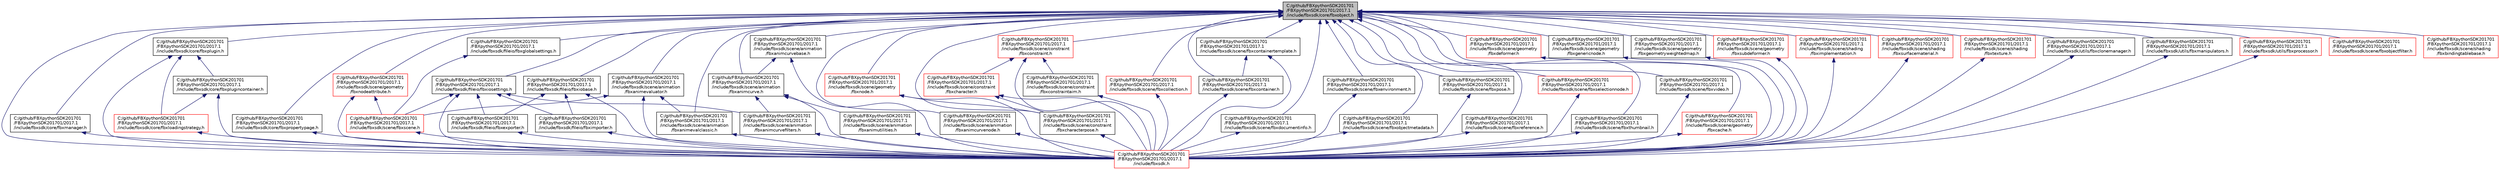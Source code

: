 digraph "C:/github/FBXpythonSDK201701/FBXpythonSDK201701/2017.1/include/fbxsdk/core/fbxobject.h"
{
  edge [fontname="Helvetica",fontsize="10",labelfontname="Helvetica",labelfontsize="10"];
  node [fontname="Helvetica",fontsize="10",shape=record];
  Node55 [label="C:/github/FBXpythonSDK201701\l/FBXpythonSDK201701/2017.1\l/include/fbxsdk/core/fbxobject.h",height=0.2,width=0.4,color="black", fillcolor="grey75", style="filled", fontcolor="black"];
  Node55 -> Node56 [dir="back",color="midnightblue",fontsize="10",style="solid"];
  Node56 [label="C:/github/FBXpythonSDK201701\l/FBXpythonSDK201701/2017.1\l/include/fbxsdk/core/fbxmanager.h",height=0.2,width=0.4,color="black", fillcolor="white", style="filled",URL="$fbxmanager_8h.html"];
  Node56 -> Node57 [dir="back",color="midnightblue",fontsize="10",style="solid"];
  Node57 [label="C:/github/FBXpythonSDK201701\l/FBXpythonSDK201701/2017.1\l/include/fbxsdk.h",height=0.2,width=0.4,color="red", fillcolor="white", style="filled",URL="$fbxsdk_8h.html"];
  Node55 -> Node71 [dir="back",color="midnightblue",fontsize="10",style="solid"];
  Node71 [label="C:/github/FBXpythonSDK201701\l/FBXpythonSDK201701/2017.1\l/include/fbxsdk/core/fbxplugin.h",height=0.2,width=0.4,color="black", fillcolor="white", style="filled",URL="$fbxplugin_8h.html"];
  Node71 -> Node72 [dir="back",color="midnightblue",fontsize="10",style="solid"];
  Node72 [label="C:/github/FBXpythonSDK201701\l/FBXpythonSDK201701/2017.1\l/include/fbxsdk/core/fbxloadingstrategy.h",height=0.2,width=0.4,color="red", fillcolor="white", style="filled",URL="$fbxloadingstrategy_8h.html"];
  Node72 -> Node57 [dir="back",color="midnightblue",fontsize="10",style="solid"];
  Node71 -> Node75 [dir="back",color="midnightblue",fontsize="10",style="solid"];
  Node75 [label="C:/github/FBXpythonSDK201701\l/FBXpythonSDK201701/2017.1\l/include/fbxsdk/core/fbxplugincontainer.h",height=0.2,width=0.4,color="black", fillcolor="white", style="filled",URL="$fbxplugincontainer_8h.html"];
  Node75 -> Node72 [dir="back",color="midnightblue",fontsize="10",style="solid"];
  Node75 -> Node57 [dir="back",color="midnightblue",fontsize="10",style="solid"];
  Node71 -> Node57 [dir="back",color="midnightblue",fontsize="10",style="solid"];
  Node55 -> Node76 [dir="back",color="midnightblue",fontsize="10",style="solid"];
  Node76 [label="C:/github/FBXpythonSDK201701\l/FBXpythonSDK201701/2017.1\l/include/fbxsdk/core/fbxpropertypage.h",height=0.2,width=0.4,color="black", fillcolor="white", style="filled",URL="$fbxpropertypage_8h.html"];
  Node76 -> Node57 [dir="back",color="midnightblue",fontsize="10",style="solid"];
  Node55 -> Node77 [dir="back",color="midnightblue",fontsize="10",style="solid"];
  Node77 [label="C:/github/FBXpythonSDK201701\l/FBXpythonSDK201701/2017.1\l/include/fbxsdk/fileio/fbxglobalsettings.h",height=0.2,width=0.4,color="black", fillcolor="white", style="filled",URL="$fbxglobalsettings_8h.html"];
  Node77 -> Node78 [dir="back",color="midnightblue",fontsize="10",style="solid"];
  Node78 [label="C:/github/FBXpythonSDK201701\l/FBXpythonSDK201701/2017.1\l/include/fbxsdk/scene/fbxscene.h",height=0.2,width=0.4,color="red", fillcolor="white", style="filled",URL="$fbxscene_8h.html"];
  Node78 -> Node57 [dir="back",color="midnightblue",fontsize="10",style="solid"];
  Node55 -> Node84 [dir="back",color="midnightblue",fontsize="10",style="solid"];
  Node84 [label="C:/github/FBXpythonSDK201701\l/FBXpythonSDK201701/2017.1\l/include/fbxsdk/fileio/fbxiobase.h",height=0.2,width=0.4,color="black", fillcolor="white", style="filled",URL="$fbxiobase_8h.html"];
  Node84 -> Node85 [dir="back",color="midnightblue",fontsize="10",style="solid"];
  Node85 [label="C:/github/FBXpythonSDK201701\l/FBXpythonSDK201701/2017.1\l/include/fbxsdk/fileio/fbxexporter.h",height=0.2,width=0.4,color="black", fillcolor="white", style="filled",URL="$fbxexporter_8h.html"];
  Node85 -> Node57 [dir="back",color="midnightblue",fontsize="10",style="solid"];
  Node84 -> Node86 [dir="back",color="midnightblue",fontsize="10",style="solid"];
  Node86 [label="C:/github/FBXpythonSDK201701\l/FBXpythonSDK201701/2017.1\l/include/fbxsdk/fileio/fbximporter.h",height=0.2,width=0.4,color="black", fillcolor="white", style="filled",URL="$fbximporter_8h.html"];
  Node86 -> Node57 [dir="back",color="midnightblue",fontsize="10",style="solid"];
  Node84 -> Node57 [dir="back",color="midnightblue",fontsize="10",style="solid"];
  Node55 -> Node87 [dir="back",color="midnightblue",fontsize="10",style="solid"];
  Node87 [label="C:/github/FBXpythonSDK201701\l/FBXpythonSDK201701/2017.1\l/include/fbxsdk/fileio/fbxiosettings.h",height=0.2,width=0.4,color="black", fillcolor="white", style="filled",URL="$fbxiosettings_8h.html"];
  Node87 -> Node85 [dir="back",color="midnightblue",fontsize="10",style="solid"];
  Node87 -> Node86 [dir="back",color="midnightblue",fontsize="10",style="solid"];
  Node87 -> Node88 [dir="back",color="midnightblue",fontsize="10",style="solid"];
  Node88 [label="C:/github/FBXpythonSDK201701\l/FBXpythonSDK201701/2017.1\l/include/fbxsdk/scene/animation\l/fbxanimcurvefilters.h",height=0.2,width=0.4,color="black", fillcolor="white", style="filled",URL="$fbxanimcurvefilters_8h.html"];
  Node88 -> Node57 [dir="back",color="midnightblue",fontsize="10",style="solid"];
  Node87 -> Node78 [dir="back",color="midnightblue",fontsize="10",style="solid"];
  Node87 -> Node57 [dir="back",color="midnightblue",fontsize="10",style="solid"];
  Node55 -> Node89 [dir="back",color="midnightblue",fontsize="10",style="solid"];
  Node89 [label="C:/github/FBXpythonSDK201701\l/FBXpythonSDK201701/2017.1\l/include/fbxsdk/scene/animation\l/fbxanimcurve.h",height=0.2,width=0.4,color="black", fillcolor="white", style="filled",URL="$fbxanimcurve_8h.html"];
  Node89 -> Node88 [dir="back",color="midnightblue",fontsize="10",style="solid"];
  Node89 -> Node90 [dir="back",color="midnightblue",fontsize="10",style="solid"];
  Node90 [label="C:/github/FBXpythonSDK201701\l/FBXpythonSDK201701/2017.1\l/include/fbxsdk/scene/animation\l/fbxanimutilities.h",height=0.2,width=0.4,color="black", fillcolor="white", style="filled",URL="$fbxanimutilities_8h.html"];
  Node90 -> Node57 [dir="back",color="midnightblue",fontsize="10",style="solid"];
  Node89 -> Node57 [dir="back",color="midnightblue",fontsize="10",style="solid"];
  Node55 -> Node91 [dir="back",color="midnightblue",fontsize="10",style="solid"];
  Node91 [label="C:/github/FBXpythonSDK201701\l/FBXpythonSDK201701/2017.1\l/include/fbxsdk/scene/animation\l/fbxanimcurvebase.h",height=0.2,width=0.4,color="black", fillcolor="white", style="filled",URL="$fbxanimcurvebase_8h.html"];
  Node91 -> Node89 [dir="back",color="midnightblue",fontsize="10",style="solid"];
  Node91 -> Node57 [dir="back",color="midnightblue",fontsize="10",style="solid"];
  Node55 -> Node92 [dir="back",color="midnightblue",fontsize="10",style="solid"];
  Node92 [label="C:/github/FBXpythonSDK201701\l/FBXpythonSDK201701/2017.1\l/include/fbxsdk/scene/animation\l/fbxanimcurvenode.h",height=0.2,width=0.4,color="black", fillcolor="white", style="filled",URL="$fbxanimcurvenode_8h.html"];
  Node92 -> Node57 [dir="back",color="midnightblue",fontsize="10",style="solid"];
  Node55 -> Node93 [dir="back",color="midnightblue",fontsize="10",style="solid"];
  Node93 [label="C:/github/FBXpythonSDK201701\l/FBXpythonSDK201701/2017.1\l/include/fbxsdk/scene/animation\l/fbxanimevalclassic.h",height=0.2,width=0.4,color="black", fillcolor="white", style="filled",URL="$fbxanimevalclassic_8h.html"];
  Node93 -> Node57 [dir="back",color="midnightblue",fontsize="10",style="solid"];
  Node55 -> Node94 [dir="back",color="midnightblue",fontsize="10",style="solid"];
  Node94 [label="C:/github/FBXpythonSDK201701\l/FBXpythonSDK201701/2017.1\l/include/fbxsdk/scene/animation\l/fbxanimevaluator.h",height=0.2,width=0.4,color="black", fillcolor="white", style="filled",URL="$fbxanimevaluator_8h.html"];
  Node94 -> Node93 [dir="back",color="midnightblue",fontsize="10",style="solid"];
  Node94 -> Node78 [dir="back",color="midnightblue",fontsize="10",style="solid"];
  Node94 -> Node57 [dir="back",color="midnightblue",fontsize="10",style="solid"];
  Node55 -> Node95 [dir="back",color="midnightblue",fontsize="10",style="solid"];
  Node95 [label="C:/github/FBXpythonSDK201701\l/FBXpythonSDK201701/2017.1\l/include/fbxsdk/scene/constraint\l/fbxcharacterpose.h",height=0.2,width=0.4,color="black", fillcolor="white", style="filled",URL="$fbxcharacterpose_8h.html"];
  Node95 -> Node57 [dir="back",color="midnightblue",fontsize="10",style="solid"];
  Node55 -> Node96 [dir="back",color="midnightblue",fontsize="10",style="solid"];
  Node96 [label="C:/github/FBXpythonSDK201701\l/FBXpythonSDK201701/2017.1\l/include/fbxsdk/scene/constraint\l/fbxconstraint.h",height=0.2,width=0.4,color="red", fillcolor="white", style="filled",URL="$fbxconstraint_8h.html"];
  Node96 -> Node97 [dir="back",color="midnightblue",fontsize="10",style="solid"];
  Node97 [label="C:/github/FBXpythonSDK201701\l/FBXpythonSDK201701/2017.1\l/include/fbxsdk/scene/constraint\l/fbxcharacter.h",height=0.2,width=0.4,color="red", fillcolor="white", style="filled",URL="$fbxcharacter_8h.html"];
  Node97 -> Node95 [dir="back",color="midnightblue",fontsize="10",style="solid"];
  Node97 -> Node57 [dir="back",color="midnightblue",fontsize="10",style="solid"];
  Node96 -> Node100 [dir="back",color="midnightblue",fontsize="10",style="solid"];
  Node100 [label="C:/github/FBXpythonSDK201701\l/FBXpythonSDK201701/2017.1\l/include/fbxsdk/scene/constraint\l/fbxconstraintaim.h",height=0.2,width=0.4,color="black", fillcolor="white", style="filled",URL="$fbxconstraintaim_8h.html"];
  Node100 -> Node57 [dir="back",color="midnightblue",fontsize="10",style="solid"];
  Node96 -> Node57 [dir="back",color="midnightblue",fontsize="10",style="solid"];
  Node55 -> Node107 [dir="back",color="midnightblue",fontsize="10",style="solid"];
  Node107 [label="C:/github/FBXpythonSDK201701\l/FBXpythonSDK201701/2017.1\l/include/fbxsdk/scene/fbxcollection.h",height=0.2,width=0.4,color="red", fillcolor="white", style="filled",URL="$fbxcollection_8h.html"];
  Node107 -> Node57 [dir="back",color="midnightblue",fontsize="10",style="solid"];
  Node55 -> Node115 [dir="back",color="midnightblue",fontsize="10",style="solid"];
  Node115 [label="C:/github/FBXpythonSDK201701\l/FBXpythonSDK201701/2017.1\l/include/fbxsdk/scene/fbxcontainer.h",height=0.2,width=0.4,color="black", fillcolor="white", style="filled",URL="$fbxcontainer_8h.html"];
  Node115 -> Node57 [dir="back",color="midnightblue",fontsize="10",style="solid"];
  Node55 -> Node116 [dir="back",color="midnightblue",fontsize="10",style="solid"];
  Node116 [label="C:/github/FBXpythonSDK201701\l/FBXpythonSDK201701/2017.1\l/include/fbxsdk/scene/fbxcontainertemplate.h",height=0.2,width=0.4,color="black", fillcolor="white", style="filled",URL="$fbxcontainertemplate_8h.html"];
  Node116 -> Node115 [dir="back",color="midnightblue",fontsize="10",style="solid"];
  Node116 -> Node57 [dir="back",color="midnightblue",fontsize="10",style="solid"];
  Node55 -> Node117 [dir="back",color="midnightblue",fontsize="10",style="solid"];
  Node117 [label="C:/github/FBXpythonSDK201701\l/FBXpythonSDK201701/2017.1\l/include/fbxsdk/scene/fbxdocumentinfo.h",height=0.2,width=0.4,color="black", fillcolor="white", style="filled",URL="$fbxdocumentinfo_8h.html"];
  Node117 -> Node57 [dir="back",color="midnightblue",fontsize="10",style="solid"];
  Node55 -> Node118 [dir="back",color="midnightblue",fontsize="10",style="solid"];
  Node118 [label="C:/github/FBXpythonSDK201701\l/FBXpythonSDK201701/2017.1\l/include/fbxsdk/scene/fbxenvironment.h",height=0.2,width=0.4,color="black", fillcolor="white", style="filled",URL="$fbxenvironment_8h.html"];
  Node118 -> Node57 [dir="back",color="midnightblue",fontsize="10",style="solid"];
  Node55 -> Node119 [dir="back",color="midnightblue",fontsize="10",style="solid"];
  Node119 [label="C:/github/FBXpythonSDK201701\l/FBXpythonSDK201701/2017.1\l/include/fbxsdk/scene/fbxobjectfilter.h",height=0.2,width=0.4,color="red", fillcolor="white", style="filled",URL="$fbxobjectfilter_8h.html"];
  Node55 -> Node121 [dir="back",color="midnightblue",fontsize="10",style="solid"];
  Node121 [label="C:/github/FBXpythonSDK201701\l/FBXpythonSDK201701/2017.1\l/include/fbxsdk/scene/fbxobjectmetadata.h",height=0.2,width=0.4,color="black", fillcolor="white", style="filled",URL="$fbxobjectmetadata_8h.html"];
  Node121 -> Node57 [dir="back",color="midnightblue",fontsize="10",style="solid"];
  Node55 -> Node122 [dir="back",color="midnightblue",fontsize="10",style="solid"];
  Node122 [label="C:/github/FBXpythonSDK201701\l/FBXpythonSDK201701/2017.1\l/include/fbxsdk/scene/fbxpose.h",height=0.2,width=0.4,color="black", fillcolor="white", style="filled",URL="$fbxpose_8h.html"];
  Node122 -> Node57 [dir="back",color="midnightblue",fontsize="10",style="solid"];
  Node55 -> Node123 [dir="back",color="midnightblue",fontsize="10",style="solid"];
  Node123 [label="C:/github/FBXpythonSDK201701\l/FBXpythonSDK201701/2017.1\l/include/fbxsdk/scene/fbxreference.h",height=0.2,width=0.4,color="black", fillcolor="white", style="filled",URL="$fbxreference_8h.html"];
  Node123 -> Node57 [dir="back",color="midnightblue",fontsize="10",style="solid"];
  Node55 -> Node124 [dir="back",color="midnightblue",fontsize="10",style="solid"];
  Node124 [label="C:/github/FBXpythonSDK201701\l/FBXpythonSDK201701/2017.1\l/include/fbxsdk/scene/fbxselectionnode.h",height=0.2,width=0.4,color="red", fillcolor="white", style="filled",URL="$fbxselectionnode_8h.html"];
  Node124 -> Node57 [dir="back",color="midnightblue",fontsize="10",style="solid"];
  Node55 -> Node125 [dir="back",color="midnightblue",fontsize="10",style="solid"];
  Node125 [label="C:/github/FBXpythonSDK201701\l/FBXpythonSDK201701/2017.1\l/include/fbxsdk/scene/fbxthumbnail.h",height=0.2,width=0.4,color="black", fillcolor="white", style="filled",URL="$fbxthumbnail_8h.html"];
  Node125 -> Node57 [dir="back",color="midnightblue",fontsize="10",style="solid"];
  Node55 -> Node126 [dir="back",color="midnightblue",fontsize="10",style="solid"];
  Node126 [label="C:/github/FBXpythonSDK201701\l/FBXpythonSDK201701/2017.1\l/include/fbxsdk/scene/fbxvideo.h",height=0.2,width=0.4,color="black", fillcolor="white", style="filled",URL="$fbxvideo_8h.html"];
  Node126 -> Node57 [dir="back",color="midnightblue",fontsize="10",style="solid"];
  Node55 -> Node127 [dir="back",color="midnightblue",fontsize="10",style="solid"];
  Node127 [label="C:/github/FBXpythonSDK201701\l/FBXpythonSDK201701/2017.1\l/include/fbxsdk/scene/geometry\l/fbxcache.h",height=0.2,width=0.4,color="red", fillcolor="white", style="filled",URL="$fbxcache_8h.html"];
  Node127 -> Node57 [dir="back",color="midnightblue",fontsize="10",style="solid"];
  Node55 -> Node130 [dir="back",color="midnightblue",fontsize="10",style="solid"];
  Node130 [label="C:/github/FBXpythonSDK201701\l/FBXpythonSDK201701/2017.1\l/include/fbxsdk/scene/geometry\l/fbxdeformer.h",height=0.2,width=0.4,color="red", fillcolor="white", style="filled",URL="$fbxdeformer_8h.html"];
  Node130 -> Node57 [dir="back",color="midnightblue",fontsize="10",style="solid"];
  Node55 -> Node143 [dir="back",color="midnightblue",fontsize="10",style="solid"];
  Node143 [label="C:/github/FBXpythonSDK201701\l/FBXpythonSDK201701/2017.1\l/include/fbxsdk/scene/geometry\l/fbxgenericnode.h",height=0.2,width=0.4,color="black", fillcolor="white", style="filled",URL="$fbxgenericnode_8h.html"];
  Node143 -> Node57 [dir="back",color="midnightblue",fontsize="10",style="solid"];
  Node55 -> Node144 [dir="back",color="midnightblue",fontsize="10",style="solid"];
  Node144 [label="C:/github/FBXpythonSDK201701\l/FBXpythonSDK201701/2017.1\l/include/fbxsdk/scene/geometry\l/fbxgeometryweightedmap.h",height=0.2,width=0.4,color="black", fillcolor="white", style="filled",URL="$fbxgeometryweightedmap_8h.html"];
  Node144 -> Node57 [dir="back",color="midnightblue",fontsize="10",style="solid"];
  Node55 -> Node145 [dir="back",color="midnightblue",fontsize="10",style="solid"];
  Node145 [label="C:/github/FBXpythonSDK201701\l/FBXpythonSDK201701/2017.1\l/include/fbxsdk/scene/geometry\l/fbxnode.h",height=0.2,width=0.4,color="red", fillcolor="white", style="filled",URL="$fbxnode_8h.html"];
  Node145 -> Node95 [dir="back",color="midnightblue",fontsize="10",style="solid"];
  Node145 -> Node57 [dir="back",color="midnightblue",fontsize="10",style="solid"];
  Node55 -> Node148 [dir="back",color="midnightblue",fontsize="10",style="solid"];
  Node148 [label="C:/github/FBXpythonSDK201701\l/FBXpythonSDK201701/2017.1\l/include/fbxsdk/scene/geometry\l/fbxnodeattribute.h",height=0.2,width=0.4,color="red", fillcolor="white", style="filled",URL="$fbxnodeattribute_8h.html"];
  Node148 -> Node78 [dir="back",color="midnightblue",fontsize="10",style="solid"];
  Node148 -> Node57 [dir="back",color="midnightblue",fontsize="10",style="solid"];
  Node55 -> Node162 [dir="back",color="midnightblue",fontsize="10",style="solid"];
  Node162 [label="C:/github/FBXpythonSDK201701\l/FBXpythonSDK201701/2017.1\l/include/fbxsdk/scene/geometry\l/fbxsubdeformer.h",height=0.2,width=0.4,color="red", fillcolor="white", style="filled",URL="$fbxsubdeformer_8h.html"];
  Node162 -> Node57 [dir="back",color="midnightblue",fontsize="10",style="solid"];
  Node55 -> Node165 [dir="back",color="midnightblue",fontsize="10",style="solid"];
  Node165 [label="C:/github/FBXpythonSDK201701\l/FBXpythonSDK201701/2017.1\l/include/fbxsdk/scene/shading\l/fbxbindingtablebase.h",height=0.2,width=0.4,color="red", fillcolor="white", style="filled",URL="$fbxbindingtablebase_8h.html"];
  Node55 -> Node170 [dir="back",color="midnightblue",fontsize="10",style="solid"];
  Node170 [label="C:/github/FBXpythonSDK201701\l/FBXpythonSDK201701/2017.1\l/include/fbxsdk/scene/shading\l/fbximplementation.h",height=0.2,width=0.4,color="red", fillcolor="white", style="filled",URL="$fbximplementation_8h.html"];
  Node170 -> Node57 [dir="back",color="midnightblue",fontsize="10",style="solid"];
  Node55 -> Node171 [dir="back",color="midnightblue",fontsize="10",style="solid"];
  Node171 [label="C:/github/FBXpythonSDK201701\l/FBXpythonSDK201701/2017.1\l/include/fbxsdk/scene/shading\l/fbxsurfacematerial.h",height=0.2,width=0.4,color="red", fillcolor="white", style="filled",URL="$fbxsurfacematerial_8h.html"];
  Node171 -> Node57 [dir="back",color="midnightblue",fontsize="10",style="solid"];
  Node55 -> Node177 [dir="back",color="midnightblue",fontsize="10",style="solid"];
  Node177 [label="C:/github/FBXpythonSDK201701\l/FBXpythonSDK201701/2017.1\l/include/fbxsdk/scene/shading\l/fbxtexture.h",height=0.2,width=0.4,color="red", fillcolor="white", style="filled",URL="$fbxtexture_8h.html"];
  Node177 -> Node57 [dir="back",color="midnightblue",fontsize="10",style="solid"];
  Node55 -> Node181 [dir="back",color="midnightblue",fontsize="10",style="solid"];
  Node181 [label="C:/github/FBXpythonSDK201701\l/FBXpythonSDK201701/2017.1\l/include/fbxsdk/utils/fbxclonemanager.h",height=0.2,width=0.4,color="black", fillcolor="white", style="filled",URL="$fbxclonemanager_8h.html"];
  Node181 -> Node57 [dir="back",color="midnightblue",fontsize="10",style="solid"];
  Node55 -> Node151 [dir="back",color="midnightblue",fontsize="10",style="solid"];
  Node151 [label="C:/github/FBXpythonSDK201701\l/FBXpythonSDK201701/2017.1\l/include/fbxsdk/utils/fbxmanipulators.h",height=0.2,width=0.4,color="black", fillcolor="white", style="filled",URL="$fbxmanipulators_8h.html"];
  Node151 -> Node57 [dir="back",color="midnightblue",fontsize="10",style="solid"];
  Node55 -> Node182 [dir="back",color="midnightblue",fontsize="10",style="solid"];
  Node182 [label="C:/github/FBXpythonSDK201701\l/FBXpythonSDK201701/2017.1\l/include/fbxsdk/utils/fbxprocessor.h",height=0.2,width=0.4,color="red", fillcolor="white", style="filled",URL="$fbxprocessor_8h.html"];
  Node182 -> Node57 [dir="back",color="midnightblue",fontsize="10",style="solid"];
  Node55 -> Node57 [dir="back",color="midnightblue",fontsize="10",style="solid"];
}
